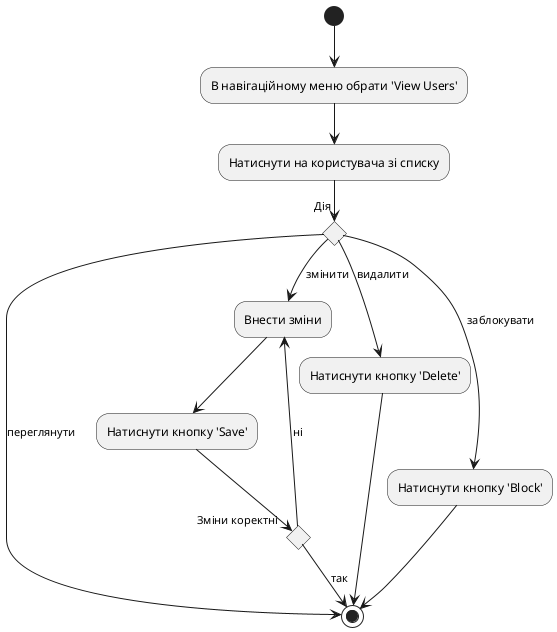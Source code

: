 @startuml A6
(*) --> "В навігаційному меню обрати 'View Users'"
--> "Натиснути на користувача зі списку"
if "Дія" then
    -->[переглянути](*)
else
    -->[змінити] "Внести зміни"
    --> "Натиснути кнопку 'Save'"
    if "Зміни коректні" then
        -->[так](*)
    else
        -->[ні] "Внести зміни"
    endif
else
    -->[видалити] "Натиснути кнопку 'Delete'"
    -->(*)
else
    -->[заблокувати] "Натиснути кнопку 'Block'"
    -->(*)
endif
@enduml